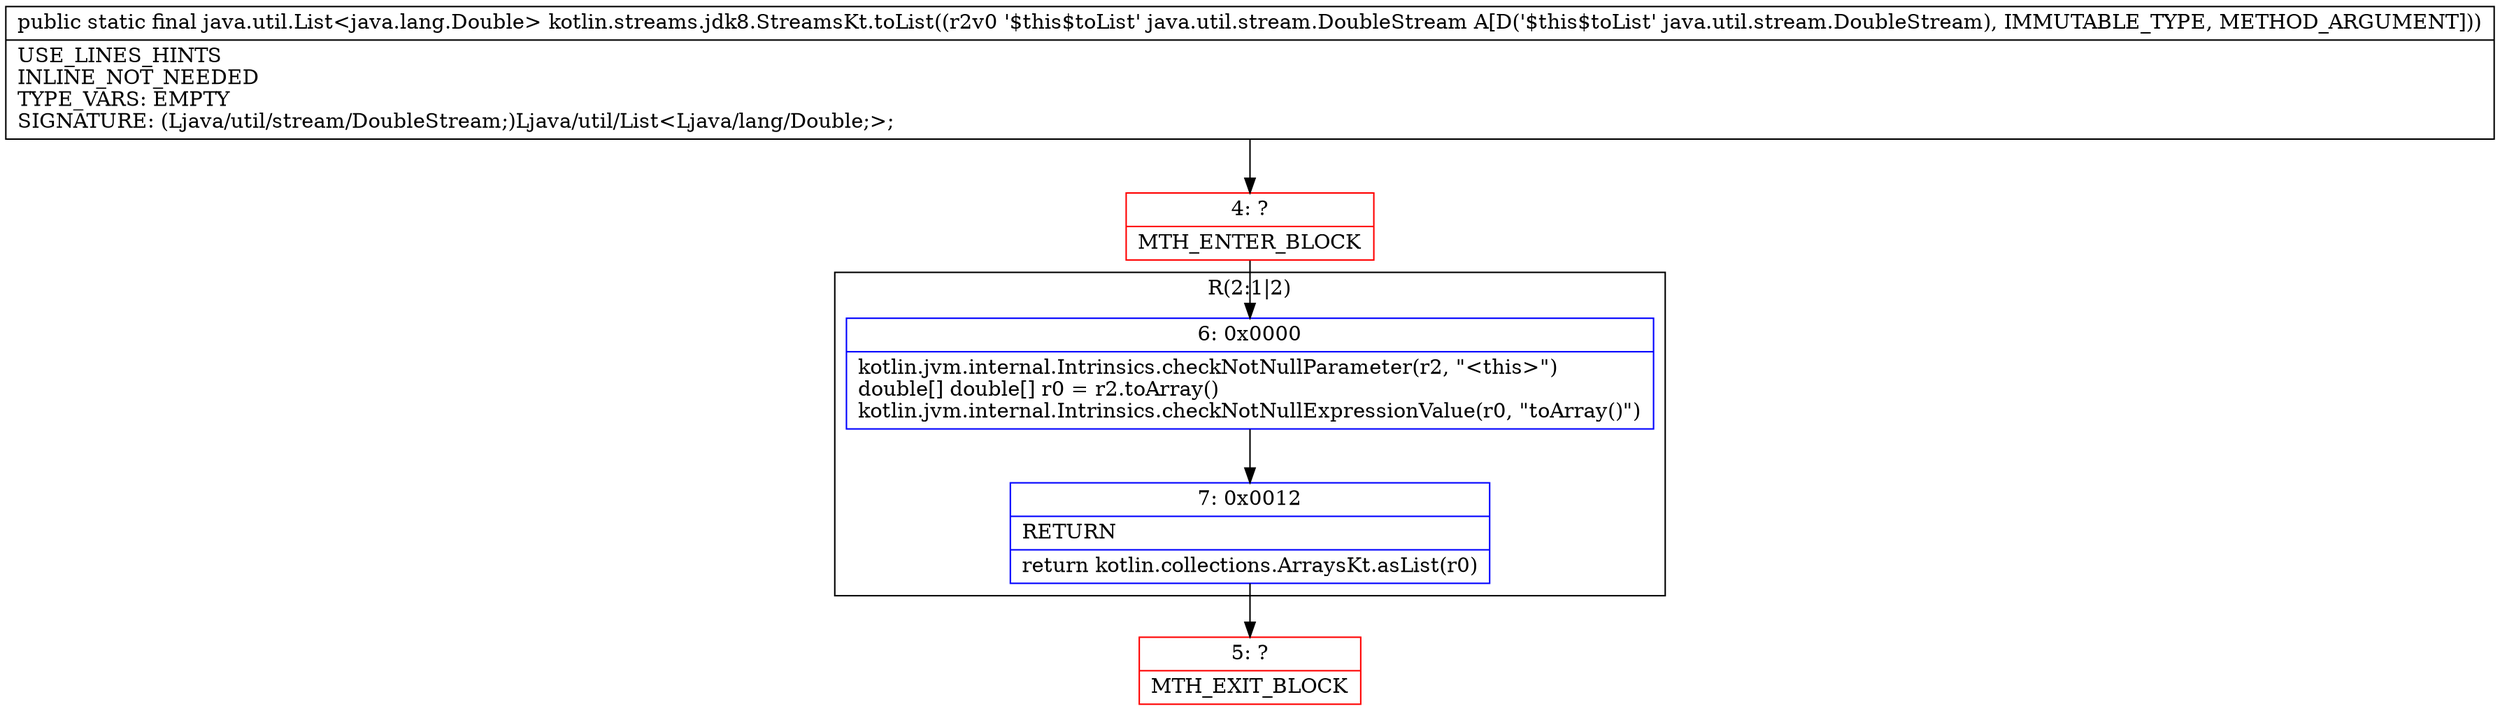 digraph "CFG forkotlin.streams.jdk8.StreamsKt.toList(Ljava\/util\/stream\/DoubleStream;)Ljava\/util\/List;" {
subgraph cluster_Region_2125891522 {
label = "R(2:1|2)";
node [shape=record,color=blue];
Node_6 [shape=record,label="{6\:\ 0x0000|kotlin.jvm.internal.Intrinsics.checkNotNullParameter(r2, \"\<this\>\")\ldouble[] double[] r0 = r2.toArray()\lkotlin.jvm.internal.Intrinsics.checkNotNullExpressionValue(r0, \"toArray()\")\l}"];
Node_7 [shape=record,label="{7\:\ 0x0012|RETURN\l|return kotlin.collections.ArraysKt.asList(r0)\l}"];
}
Node_4 [shape=record,color=red,label="{4\:\ ?|MTH_ENTER_BLOCK\l}"];
Node_5 [shape=record,color=red,label="{5\:\ ?|MTH_EXIT_BLOCK\l}"];
MethodNode[shape=record,label="{public static final java.util.List\<java.lang.Double\> kotlin.streams.jdk8.StreamsKt.toList((r2v0 '$this$toList' java.util.stream.DoubleStream A[D('$this$toList' java.util.stream.DoubleStream), IMMUTABLE_TYPE, METHOD_ARGUMENT]))  | USE_LINES_HINTS\lINLINE_NOT_NEEDED\lTYPE_VARS: EMPTY\lSIGNATURE: (Ljava\/util\/stream\/DoubleStream;)Ljava\/util\/List\<Ljava\/lang\/Double;\>;\l}"];
MethodNode -> Node_4;Node_6 -> Node_7;
Node_7 -> Node_5;
Node_4 -> Node_6;
}


